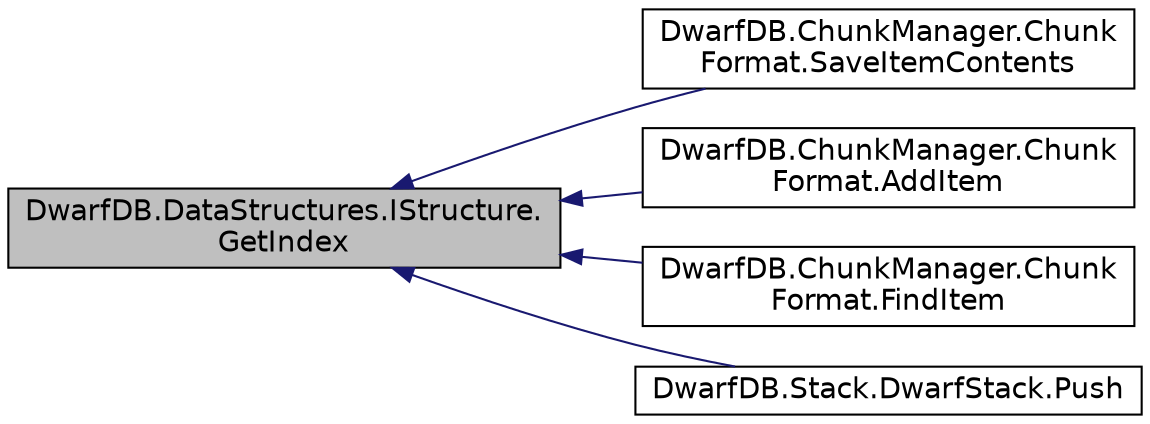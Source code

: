 digraph "DwarfDB.DataStructures.IStructure.GetIndex"
{
  edge [fontname="Helvetica",fontsize="14",labelfontname="Helvetica",labelfontsize="14"];
  node [fontname="Helvetica",fontsize="14",shape=record];
  rankdir="LR";
  Node1 [label="DwarfDB.DataStructures.IStructure.\lGetIndex",height=0.2,width=0.4,color="black", fillcolor="grey75", style="filled", fontcolor="black"];
  Node1 -> Node2 [dir="back",color="midnightblue",fontsize="14",style="solid",fontname="Helvetica"];
  Node2 [label="DwarfDB.ChunkManager.Chunk\lFormat.SaveItemContents",height=0.2,width=0.4,color="black", fillcolor="white", style="filled",URL="$d0/d17/class_dwarf_d_b_1_1_chunk_manager_1_1_chunk_format.html#a3dd7f5165312f0c25bad3a1a6095f0ff",tooltip="Saving an existant item to a chunk file in multithread mode "];
  Node1 -> Node3 [dir="back",color="midnightblue",fontsize="14",style="solid",fontname="Helvetica"];
  Node3 [label="DwarfDB.ChunkManager.Chunk\lFormat.AddItem",height=0.2,width=0.4,color="black", fillcolor="white", style="filled",URL="$d0/d17/class_dwarf_d_b_1_1_chunk_manager_1_1_chunk_format.html#a9663f0a48d213334ce055d5e13a620a9",tooltip="Adding a new item to a chunk file in multithread mode "];
  Node1 -> Node4 [dir="back",color="midnightblue",fontsize="14",style="solid",fontname="Helvetica"];
  Node4 [label="DwarfDB.ChunkManager.Chunk\lFormat.FindItem",height=0.2,width=0.4,color="black", fillcolor="white", style="filled",URL="$d0/d17/class_dwarf_d_b_1_1_chunk_manager_1_1_chunk_format.html#a5e2d2e7cbbe31bd441e8446836b61a66"];
  Node1 -> Node5 [dir="back",color="midnightblue",fontsize="14",style="solid",fontname="Helvetica"];
  Node5 [label="DwarfDB.Stack.DwarfStack.Push",height=0.2,width=0.4,color="black", fillcolor="white", style="filled",URL="$d3/d59/class_dwarf_d_b_1_1_stack_1_1_dwarf_stack.html#a885ad9cdfe63a8f8d5c55ffda79b075f"];
}

